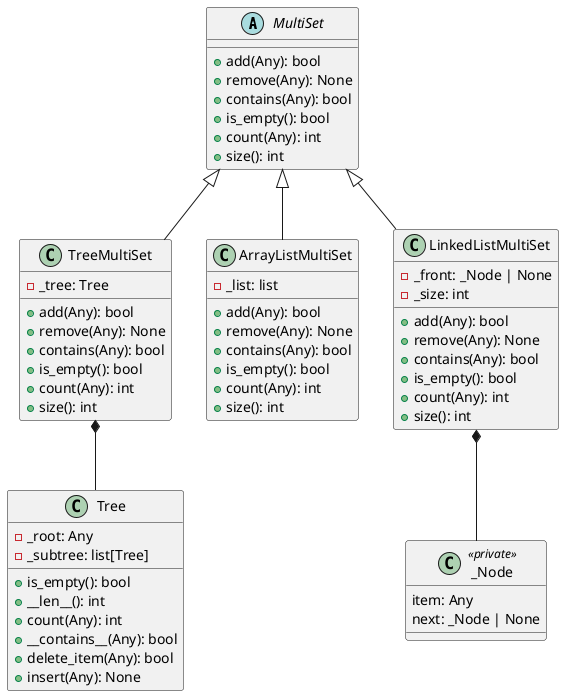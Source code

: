 @startuml
'https://plantuml.com/sequence-diagram



abstract MultiSet {
+add(Any): bool
+remove(Any): None
+contains(Any): bool
+is_empty(): bool
+count(Any): int
+size(): int

}

class Tree {
    -_root: Any
    -_subtree: list[Tree]

    +is_empty(): bool
    +__len__(): int
    +count(Any): int
    +__contains__(Any): bool
    +delete_item(Any): bool
    +insert(Any): None

}

MultiSet <|-- TreeMultiSet
TreeMultiSet *-- Tree
class TreeMultiSet {
-_tree: Tree
+add(Any): bool
+remove(Any): None
+contains(Any): bool
+is_empty(): bool
+count(Any): int
+size(): int
}

MultiSet <|-- ArrayListMultiSet
class ArrayListMultiSet {
-_list: list
+add(Any): bool
+remove(Any): None
+contains(Any): bool
+is_empty(): bool
+count(Any): int
+size(): int
}

MultiSet <|-- LinkedListMultiSet
LinkedListMultiSet *-- _Node
class LinkedListMultiSet {
-_front: _Node | None
-_size: int

+add(Any): bool
+remove(Any): None
+contains(Any): bool
+is_empty(): bool
+count(Any): int
+size(): int
}


class _Node <<private>>{
item: Any
next: _Node | None
}

@enduml